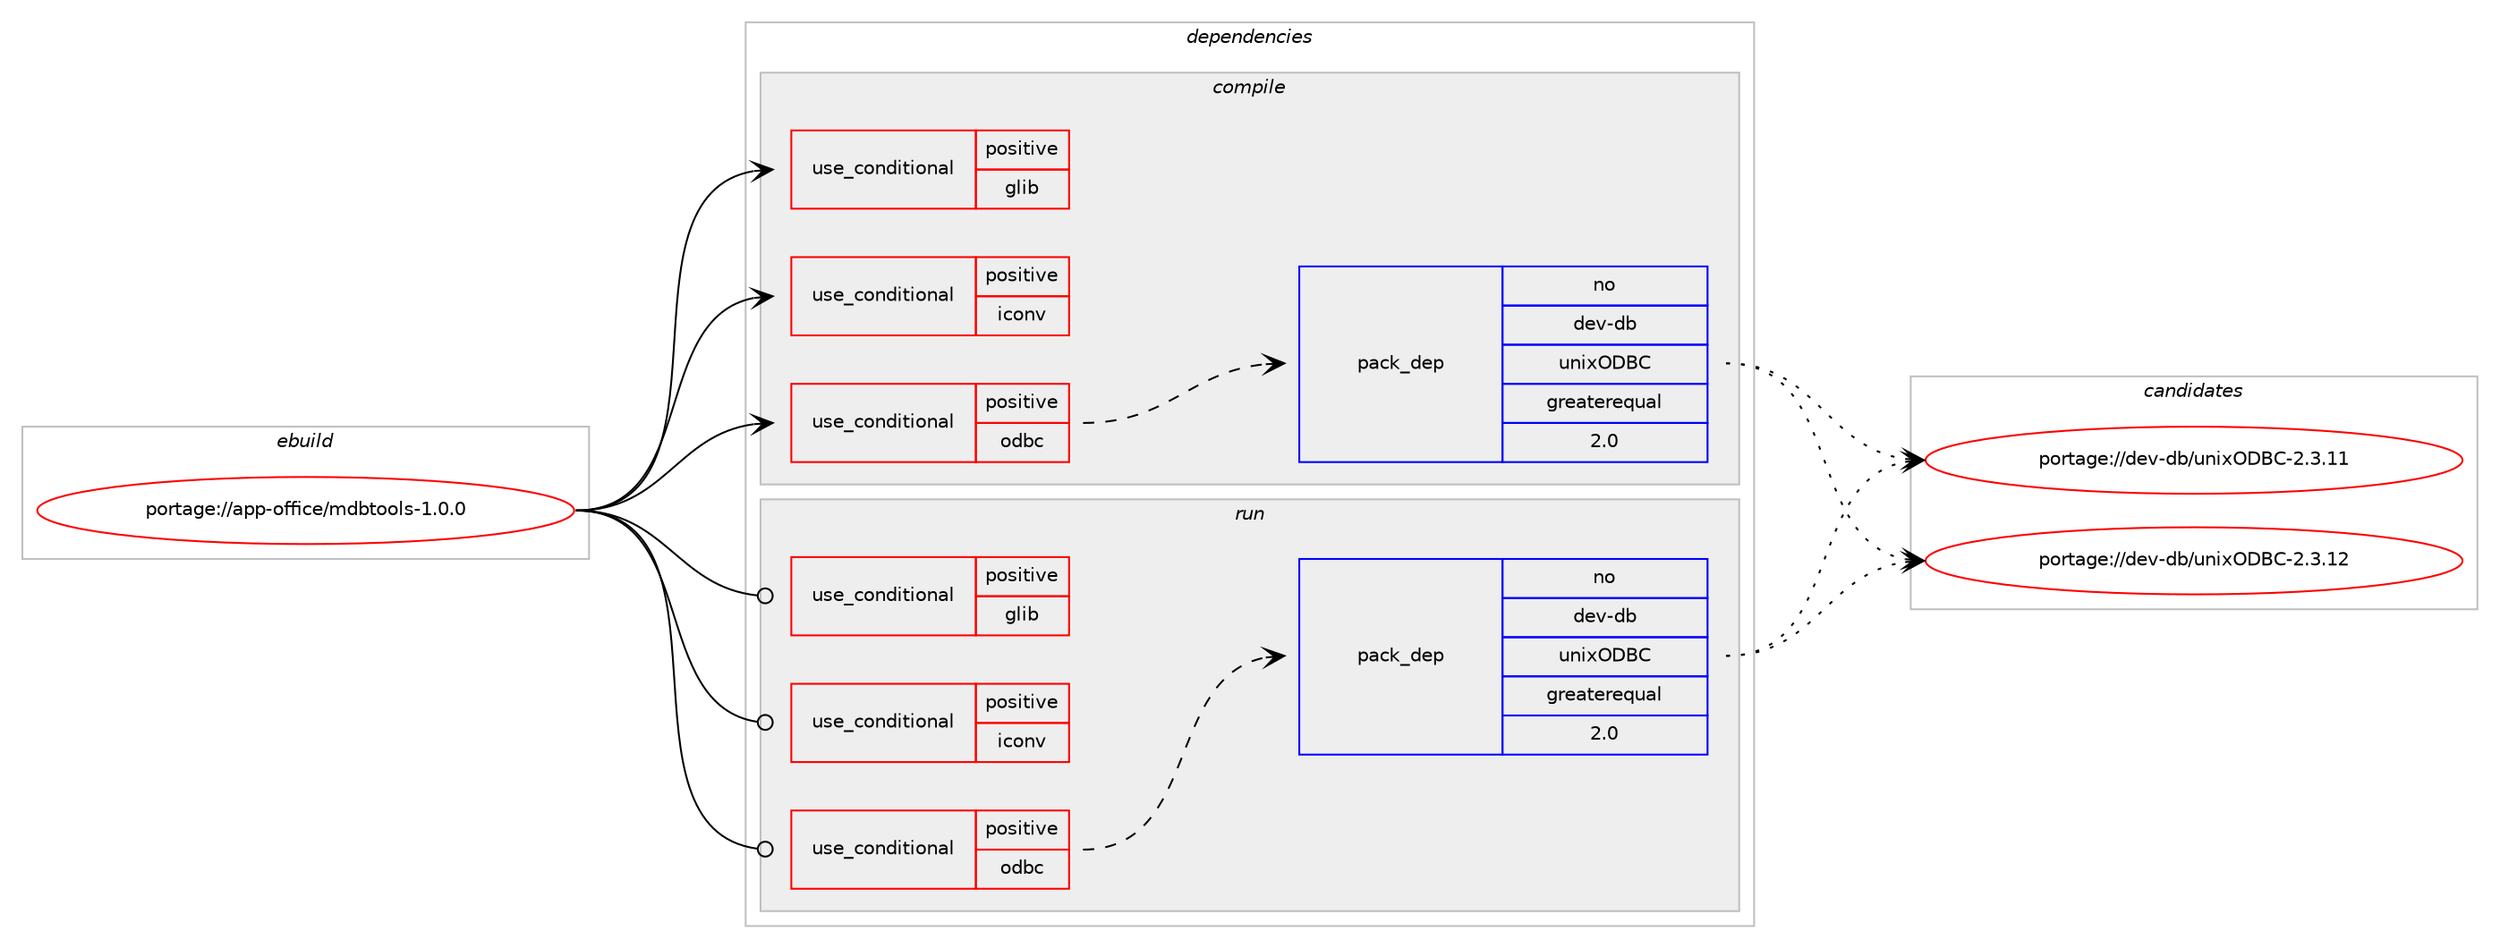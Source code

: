 digraph prolog {

# *************
# Graph options
# *************

newrank=true;
concentrate=true;
compound=true;
graph [rankdir=LR,fontname=Helvetica,fontsize=10,ranksep=1.5];#, ranksep=2.5, nodesep=0.2];
edge  [arrowhead=vee];
node  [fontname=Helvetica,fontsize=10];

# **********
# The ebuild
# **********

subgraph cluster_leftcol {
color=gray;
rank=same;
label=<<i>ebuild</i>>;
id [label="portage://app-office/mdbtools-1.0.0", color=red, width=4, href="../app-office/mdbtools-1.0.0.svg"];
}

# ****************
# The dependencies
# ****************

subgraph cluster_midcol {
color=gray;
label=<<i>dependencies</i>>;
subgraph cluster_compile {
fillcolor="#eeeeee";
style=filled;
label=<<i>compile</i>>;
subgraph cond13351 {
dependency21402 [label=<<TABLE BORDER="0" CELLBORDER="1" CELLSPACING="0" CELLPADDING="4"><TR><TD ROWSPAN="3" CELLPADDING="10">use_conditional</TD></TR><TR><TD>positive</TD></TR><TR><TD>glib</TD></TR></TABLE>>, shape=none, color=red];
# *** BEGIN UNKNOWN DEPENDENCY TYPE (TODO) ***
# dependency21402 -> package_dependency(portage://app-office/mdbtools-1.0.0,install,no,dev-libs,glib,none,[,,],[slot(2)],[])
# *** END UNKNOWN DEPENDENCY TYPE (TODO) ***

}
id:e -> dependency21402:w [weight=20,style="solid",arrowhead="vee"];
subgraph cond13352 {
dependency21403 [label=<<TABLE BORDER="0" CELLBORDER="1" CELLSPACING="0" CELLPADDING="4"><TR><TD ROWSPAN="3" CELLPADDING="10">use_conditional</TD></TR><TR><TD>positive</TD></TR><TR><TD>iconv</TD></TR></TABLE>>, shape=none, color=red];
# *** BEGIN UNKNOWN DEPENDENCY TYPE (TODO) ***
# dependency21403 -> package_dependency(portage://app-office/mdbtools-1.0.0,install,no,virtual,libiconv,none,[,,],[],[])
# *** END UNKNOWN DEPENDENCY TYPE (TODO) ***

}
id:e -> dependency21403:w [weight=20,style="solid",arrowhead="vee"];
subgraph cond13353 {
dependency21404 [label=<<TABLE BORDER="0" CELLBORDER="1" CELLSPACING="0" CELLPADDING="4"><TR><TD ROWSPAN="3" CELLPADDING="10">use_conditional</TD></TR><TR><TD>positive</TD></TR><TR><TD>odbc</TD></TR></TABLE>>, shape=none, color=red];
subgraph pack7636 {
dependency21405 [label=<<TABLE BORDER="0" CELLBORDER="1" CELLSPACING="0" CELLPADDING="4" WIDTH="220"><TR><TD ROWSPAN="6" CELLPADDING="30">pack_dep</TD></TR><TR><TD WIDTH="110">no</TD></TR><TR><TD>dev-db</TD></TR><TR><TD>unixODBC</TD></TR><TR><TD>greaterequal</TD></TR><TR><TD>2.0</TD></TR></TABLE>>, shape=none, color=blue];
}
dependency21404:e -> dependency21405:w [weight=20,style="dashed",arrowhead="vee"];
}
id:e -> dependency21404:w [weight=20,style="solid",arrowhead="vee"];
# *** BEGIN UNKNOWN DEPENDENCY TYPE (TODO) ***
# id -> package_dependency(portage://app-office/mdbtools-1.0.0,install,no,sys-libs,ncurses,none,[,,],[slot(0),equal],[])
# *** END UNKNOWN DEPENDENCY TYPE (TODO) ***

# *** BEGIN UNKNOWN DEPENDENCY TYPE (TODO) ***
# id -> package_dependency(portage://app-office/mdbtools-1.0.0,install,no,sys-libs,readline,none,[,,],[slot(0),equal],[])
# *** END UNKNOWN DEPENDENCY TYPE (TODO) ***

}
subgraph cluster_compileandrun {
fillcolor="#eeeeee";
style=filled;
label=<<i>compile and run</i>>;
}
subgraph cluster_run {
fillcolor="#eeeeee";
style=filled;
label=<<i>run</i>>;
subgraph cond13354 {
dependency21406 [label=<<TABLE BORDER="0" CELLBORDER="1" CELLSPACING="0" CELLPADDING="4"><TR><TD ROWSPAN="3" CELLPADDING="10">use_conditional</TD></TR><TR><TD>positive</TD></TR><TR><TD>glib</TD></TR></TABLE>>, shape=none, color=red];
# *** BEGIN UNKNOWN DEPENDENCY TYPE (TODO) ***
# dependency21406 -> package_dependency(portage://app-office/mdbtools-1.0.0,run,no,dev-libs,glib,none,[,,],[slot(2)],[])
# *** END UNKNOWN DEPENDENCY TYPE (TODO) ***

}
id:e -> dependency21406:w [weight=20,style="solid",arrowhead="odot"];
subgraph cond13355 {
dependency21407 [label=<<TABLE BORDER="0" CELLBORDER="1" CELLSPACING="0" CELLPADDING="4"><TR><TD ROWSPAN="3" CELLPADDING="10">use_conditional</TD></TR><TR><TD>positive</TD></TR><TR><TD>iconv</TD></TR></TABLE>>, shape=none, color=red];
# *** BEGIN UNKNOWN DEPENDENCY TYPE (TODO) ***
# dependency21407 -> package_dependency(portage://app-office/mdbtools-1.0.0,run,no,virtual,libiconv,none,[,,],[],[])
# *** END UNKNOWN DEPENDENCY TYPE (TODO) ***

}
id:e -> dependency21407:w [weight=20,style="solid",arrowhead="odot"];
subgraph cond13356 {
dependency21408 [label=<<TABLE BORDER="0" CELLBORDER="1" CELLSPACING="0" CELLPADDING="4"><TR><TD ROWSPAN="3" CELLPADDING="10">use_conditional</TD></TR><TR><TD>positive</TD></TR><TR><TD>odbc</TD></TR></TABLE>>, shape=none, color=red];
subgraph pack7637 {
dependency21409 [label=<<TABLE BORDER="0" CELLBORDER="1" CELLSPACING="0" CELLPADDING="4" WIDTH="220"><TR><TD ROWSPAN="6" CELLPADDING="30">pack_dep</TD></TR><TR><TD WIDTH="110">no</TD></TR><TR><TD>dev-db</TD></TR><TR><TD>unixODBC</TD></TR><TR><TD>greaterequal</TD></TR><TR><TD>2.0</TD></TR></TABLE>>, shape=none, color=blue];
}
dependency21408:e -> dependency21409:w [weight=20,style="dashed",arrowhead="vee"];
}
id:e -> dependency21408:w [weight=20,style="solid",arrowhead="odot"];
# *** BEGIN UNKNOWN DEPENDENCY TYPE (TODO) ***
# id -> package_dependency(portage://app-office/mdbtools-1.0.0,run,no,sys-libs,ncurses,none,[,,],[slot(0),equal],[])
# *** END UNKNOWN DEPENDENCY TYPE (TODO) ***

# *** BEGIN UNKNOWN DEPENDENCY TYPE (TODO) ***
# id -> package_dependency(portage://app-office/mdbtools-1.0.0,run,no,sys-libs,readline,none,[,,],[slot(0),equal],[])
# *** END UNKNOWN DEPENDENCY TYPE (TODO) ***

}
}

# **************
# The candidates
# **************

subgraph cluster_choices {
rank=same;
color=gray;
label=<<i>candidates</i>>;

subgraph choice7636 {
color=black;
nodesep=1;
choice1001011184510098471171101051207968666745504651464949 [label="portage://dev-db/unixODBC-2.3.11", color=red, width=4,href="../dev-db/unixODBC-2.3.11.svg"];
choice1001011184510098471171101051207968666745504651464950 [label="portage://dev-db/unixODBC-2.3.12", color=red, width=4,href="../dev-db/unixODBC-2.3.12.svg"];
dependency21405:e -> choice1001011184510098471171101051207968666745504651464949:w [style=dotted,weight="100"];
dependency21405:e -> choice1001011184510098471171101051207968666745504651464950:w [style=dotted,weight="100"];
}
subgraph choice7637 {
color=black;
nodesep=1;
choice1001011184510098471171101051207968666745504651464949 [label="portage://dev-db/unixODBC-2.3.11", color=red, width=4,href="../dev-db/unixODBC-2.3.11.svg"];
choice1001011184510098471171101051207968666745504651464950 [label="portage://dev-db/unixODBC-2.3.12", color=red, width=4,href="../dev-db/unixODBC-2.3.12.svg"];
dependency21409:e -> choice1001011184510098471171101051207968666745504651464949:w [style=dotted,weight="100"];
dependency21409:e -> choice1001011184510098471171101051207968666745504651464950:w [style=dotted,weight="100"];
}
}

}
